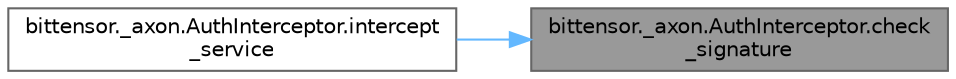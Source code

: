 digraph "bittensor._axon.AuthInterceptor.check_signature"
{
 // LATEX_PDF_SIZE
  bgcolor="transparent";
  edge [fontname=Helvetica,fontsize=10,labelfontname=Helvetica,labelfontsize=10];
  node [fontname=Helvetica,fontsize=10,shape=box,height=0.2,width=0.4];
  rankdir="RL";
  Node1 [label="bittensor._axon.AuthInterceptor.check\l_signature",height=0.2,width=0.4,color="gray40", fillcolor="grey60", style="filled", fontcolor="black",tooltip=" "];
  Node1 -> Node2 [dir="back",color="steelblue1",style="solid"];
  Node2 [label="bittensor._axon.AuthInterceptor.intercept\l_service",height=0.2,width=0.4,color="grey40", fillcolor="white", style="filled",URL="$classbittensor_1_1__axon_1_1_auth_interceptor.html#a17c9f62ecb7d3442e42cc90e8f8d1409",tooltip=" "];
}

